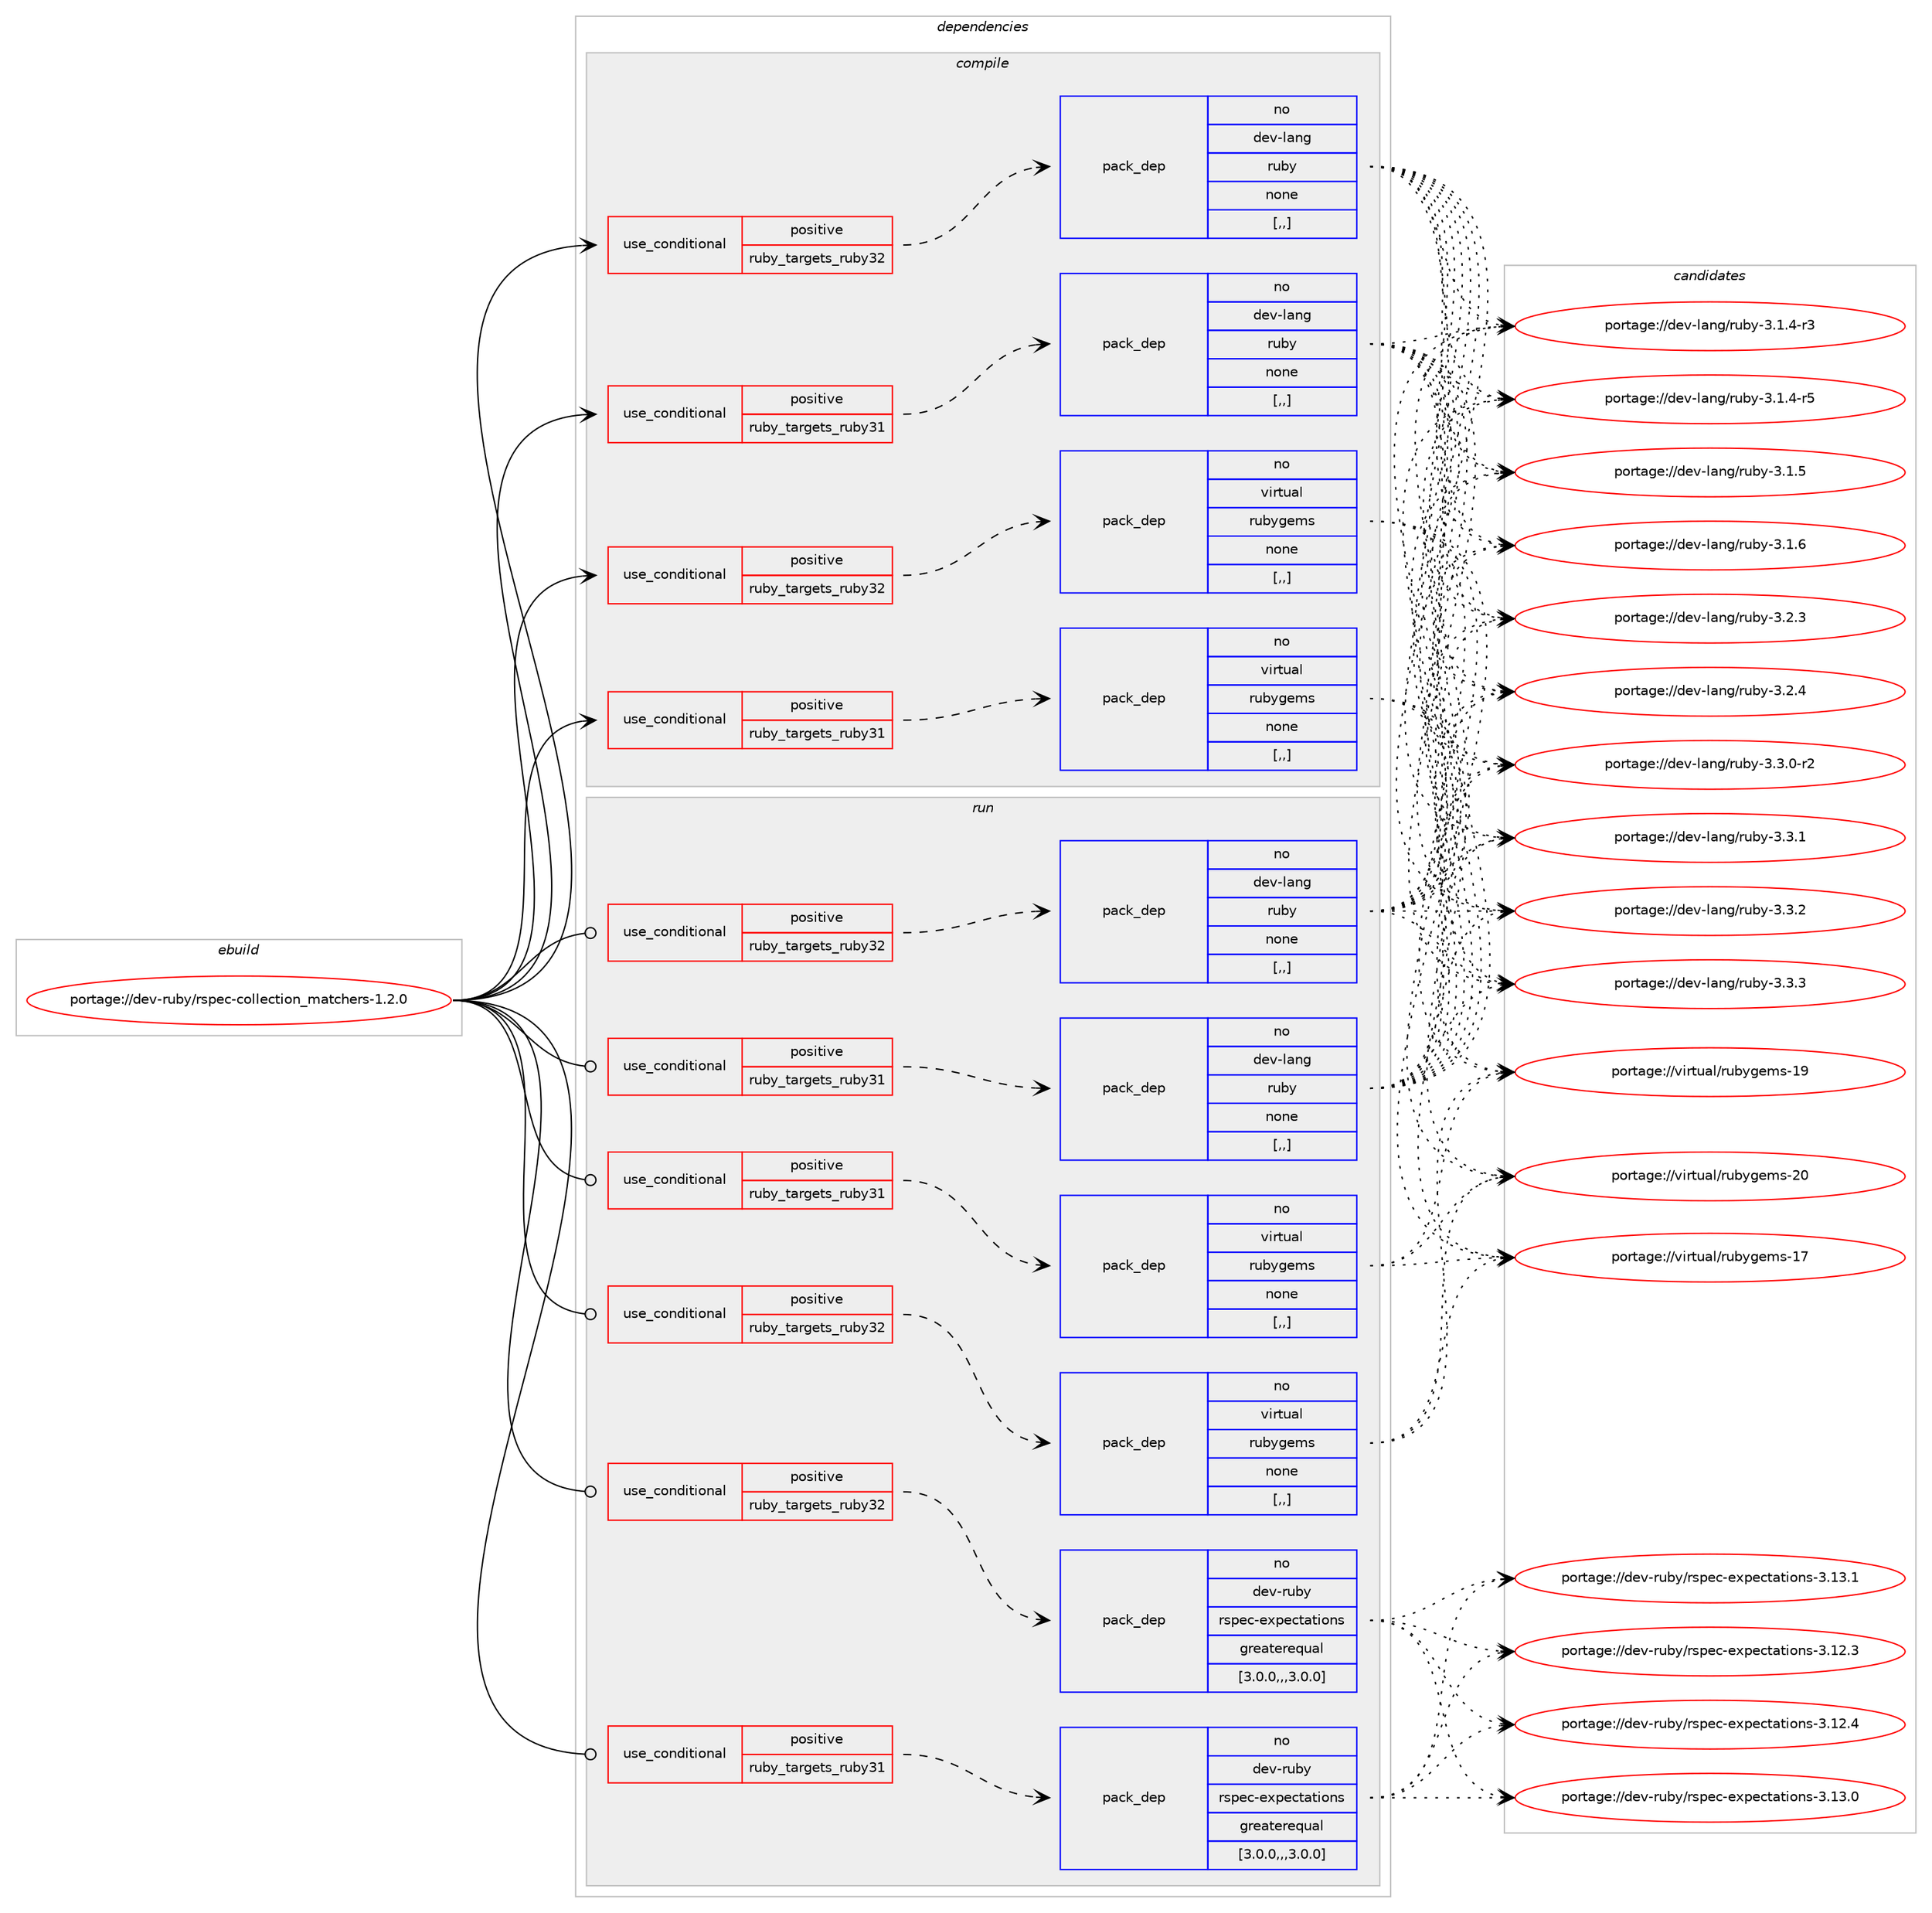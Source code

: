digraph prolog {

# *************
# Graph options
# *************

newrank=true;
concentrate=true;
compound=true;
graph [rankdir=LR,fontname=Helvetica,fontsize=10,ranksep=1.5];#, ranksep=2.5, nodesep=0.2];
edge  [arrowhead=vee];
node  [fontname=Helvetica,fontsize=10];

# **********
# The ebuild
# **********

subgraph cluster_leftcol {
color=gray;
rank=same;
label=<<i>ebuild</i>>;
id [label="portage://dev-ruby/rspec-collection_matchers-1.2.0", color=red, width=4, href="../dev-ruby/rspec-collection_matchers-1.2.0.svg"];
}

# ****************
# The dependencies
# ****************

subgraph cluster_midcol {
color=gray;
label=<<i>dependencies</i>>;
subgraph cluster_compile {
fillcolor="#eeeeee";
style=filled;
label=<<i>compile</i>>;
subgraph cond53468 {
dependency195185 [label=<<TABLE BORDER="0" CELLBORDER="1" CELLSPACING="0" CELLPADDING="4"><TR><TD ROWSPAN="3" CELLPADDING="10">use_conditional</TD></TR><TR><TD>positive</TD></TR><TR><TD>ruby_targets_ruby31</TD></TR></TABLE>>, shape=none, color=red];
subgraph pack140387 {
dependency195186 [label=<<TABLE BORDER="0" CELLBORDER="1" CELLSPACING="0" CELLPADDING="4" WIDTH="220"><TR><TD ROWSPAN="6" CELLPADDING="30">pack_dep</TD></TR><TR><TD WIDTH="110">no</TD></TR><TR><TD>dev-lang</TD></TR><TR><TD>ruby</TD></TR><TR><TD>none</TD></TR><TR><TD>[,,]</TD></TR></TABLE>>, shape=none, color=blue];
}
dependency195185:e -> dependency195186:w [weight=20,style="dashed",arrowhead="vee"];
}
id:e -> dependency195185:w [weight=20,style="solid",arrowhead="vee"];
subgraph cond53469 {
dependency195187 [label=<<TABLE BORDER="0" CELLBORDER="1" CELLSPACING="0" CELLPADDING="4"><TR><TD ROWSPAN="3" CELLPADDING="10">use_conditional</TD></TR><TR><TD>positive</TD></TR><TR><TD>ruby_targets_ruby31</TD></TR></TABLE>>, shape=none, color=red];
subgraph pack140388 {
dependency195188 [label=<<TABLE BORDER="0" CELLBORDER="1" CELLSPACING="0" CELLPADDING="4" WIDTH="220"><TR><TD ROWSPAN="6" CELLPADDING="30">pack_dep</TD></TR><TR><TD WIDTH="110">no</TD></TR><TR><TD>virtual</TD></TR><TR><TD>rubygems</TD></TR><TR><TD>none</TD></TR><TR><TD>[,,]</TD></TR></TABLE>>, shape=none, color=blue];
}
dependency195187:e -> dependency195188:w [weight=20,style="dashed",arrowhead="vee"];
}
id:e -> dependency195187:w [weight=20,style="solid",arrowhead="vee"];
subgraph cond53470 {
dependency195189 [label=<<TABLE BORDER="0" CELLBORDER="1" CELLSPACING="0" CELLPADDING="4"><TR><TD ROWSPAN="3" CELLPADDING="10">use_conditional</TD></TR><TR><TD>positive</TD></TR><TR><TD>ruby_targets_ruby32</TD></TR></TABLE>>, shape=none, color=red];
subgraph pack140389 {
dependency195190 [label=<<TABLE BORDER="0" CELLBORDER="1" CELLSPACING="0" CELLPADDING="4" WIDTH="220"><TR><TD ROWSPAN="6" CELLPADDING="30">pack_dep</TD></TR><TR><TD WIDTH="110">no</TD></TR><TR><TD>dev-lang</TD></TR><TR><TD>ruby</TD></TR><TR><TD>none</TD></TR><TR><TD>[,,]</TD></TR></TABLE>>, shape=none, color=blue];
}
dependency195189:e -> dependency195190:w [weight=20,style="dashed",arrowhead="vee"];
}
id:e -> dependency195189:w [weight=20,style="solid",arrowhead="vee"];
subgraph cond53471 {
dependency195191 [label=<<TABLE BORDER="0" CELLBORDER="1" CELLSPACING="0" CELLPADDING="4"><TR><TD ROWSPAN="3" CELLPADDING="10">use_conditional</TD></TR><TR><TD>positive</TD></TR><TR><TD>ruby_targets_ruby32</TD></TR></TABLE>>, shape=none, color=red];
subgraph pack140390 {
dependency195192 [label=<<TABLE BORDER="0" CELLBORDER="1" CELLSPACING="0" CELLPADDING="4" WIDTH="220"><TR><TD ROWSPAN="6" CELLPADDING="30">pack_dep</TD></TR><TR><TD WIDTH="110">no</TD></TR><TR><TD>virtual</TD></TR><TR><TD>rubygems</TD></TR><TR><TD>none</TD></TR><TR><TD>[,,]</TD></TR></TABLE>>, shape=none, color=blue];
}
dependency195191:e -> dependency195192:w [weight=20,style="dashed",arrowhead="vee"];
}
id:e -> dependency195191:w [weight=20,style="solid",arrowhead="vee"];
}
subgraph cluster_compileandrun {
fillcolor="#eeeeee";
style=filled;
label=<<i>compile and run</i>>;
}
subgraph cluster_run {
fillcolor="#eeeeee";
style=filled;
label=<<i>run</i>>;
subgraph cond53472 {
dependency195193 [label=<<TABLE BORDER="0" CELLBORDER="1" CELLSPACING="0" CELLPADDING="4"><TR><TD ROWSPAN="3" CELLPADDING="10">use_conditional</TD></TR><TR><TD>positive</TD></TR><TR><TD>ruby_targets_ruby31</TD></TR></TABLE>>, shape=none, color=red];
subgraph pack140391 {
dependency195194 [label=<<TABLE BORDER="0" CELLBORDER="1" CELLSPACING="0" CELLPADDING="4" WIDTH="220"><TR><TD ROWSPAN="6" CELLPADDING="30">pack_dep</TD></TR><TR><TD WIDTH="110">no</TD></TR><TR><TD>dev-lang</TD></TR><TR><TD>ruby</TD></TR><TR><TD>none</TD></TR><TR><TD>[,,]</TD></TR></TABLE>>, shape=none, color=blue];
}
dependency195193:e -> dependency195194:w [weight=20,style="dashed",arrowhead="vee"];
}
id:e -> dependency195193:w [weight=20,style="solid",arrowhead="odot"];
subgraph cond53473 {
dependency195195 [label=<<TABLE BORDER="0" CELLBORDER="1" CELLSPACING="0" CELLPADDING="4"><TR><TD ROWSPAN="3" CELLPADDING="10">use_conditional</TD></TR><TR><TD>positive</TD></TR><TR><TD>ruby_targets_ruby31</TD></TR></TABLE>>, shape=none, color=red];
subgraph pack140392 {
dependency195196 [label=<<TABLE BORDER="0" CELLBORDER="1" CELLSPACING="0" CELLPADDING="4" WIDTH="220"><TR><TD ROWSPAN="6" CELLPADDING="30">pack_dep</TD></TR><TR><TD WIDTH="110">no</TD></TR><TR><TD>dev-ruby</TD></TR><TR><TD>rspec-expectations</TD></TR><TR><TD>greaterequal</TD></TR><TR><TD>[3.0.0,,,3.0.0]</TD></TR></TABLE>>, shape=none, color=blue];
}
dependency195195:e -> dependency195196:w [weight=20,style="dashed",arrowhead="vee"];
}
id:e -> dependency195195:w [weight=20,style="solid",arrowhead="odot"];
subgraph cond53474 {
dependency195197 [label=<<TABLE BORDER="0" CELLBORDER="1" CELLSPACING="0" CELLPADDING="4"><TR><TD ROWSPAN="3" CELLPADDING="10">use_conditional</TD></TR><TR><TD>positive</TD></TR><TR><TD>ruby_targets_ruby31</TD></TR></TABLE>>, shape=none, color=red];
subgraph pack140393 {
dependency195198 [label=<<TABLE BORDER="0" CELLBORDER="1" CELLSPACING="0" CELLPADDING="4" WIDTH="220"><TR><TD ROWSPAN="6" CELLPADDING="30">pack_dep</TD></TR><TR><TD WIDTH="110">no</TD></TR><TR><TD>virtual</TD></TR><TR><TD>rubygems</TD></TR><TR><TD>none</TD></TR><TR><TD>[,,]</TD></TR></TABLE>>, shape=none, color=blue];
}
dependency195197:e -> dependency195198:w [weight=20,style="dashed",arrowhead="vee"];
}
id:e -> dependency195197:w [weight=20,style="solid",arrowhead="odot"];
subgraph cond53475 {
dependency195199 [label=<<TABLE BORDER="0" CELLBORDER="1" CELLSPACING="0" CELLPADDING="4"><TR><TD ROWSPAN="3" CELLPADDING="10">use_conditional</TD></TR><TR><TD>positive</TD></TR><TR><TD>ruby_targets_ruby32</TD></TR></TABLE>>, shape=none, color=red];
subgraph pack140394 {
dependency195200 [label=<<TABLE BORDER="0" CELLBORDER="1" CELLSPACING="0" CELLPADDING="4" WIDTH="220"><TR><TD ROWSPAN="6" CELLPADDING="30">pack_dep</TD></TR><TR><TD WIDTH="110">no</TD></TR><TR><TD>dev-lang</TD></TR><TR><TD>ruby</TD></TR><TR><TD>none</TD></TR><TR><TD>[,,]</TD></TR></TABLE>>, shape=none, color=blue];
}
dependency195199:e -> dependency195200:w [weight=20,style="dashed",arrowhead="vee"];
}
id:e -> dependency195199:w [weight=20,style="solid",arrowhead="odot"];
subgraph cond53476 {
dependency195201 [label=<<TABLE BORDER="0" CELLBORDER="1" CELLSPACING="0" CELLPADDING="4"><TR><TD ROWSPAN="3" CELLPADDING="10">use_conditional</TD></TR><TR><TD>positive</TD></TR><TR><TD>ruby_targets_ruby32</TD></TR></TABLE>>, shape=none, color=red];
subgraph pack140395 {
dependency195202 [label=<<TABLE BORDER="0" CELLBORDER="1" CELLSPACING="0" CELLPADDING="4" WIDTH="220"><TR><TD ROWSPAN="6" CELLPADDING="30">pack_dep</TD></TR><TR><TD WIDTH="110">no</TD></TR><TR><TD>dev-ruby</TD></TR><TR><TD>rspec-expectations</TD></TR><TR><TD>greaterequal</TD></TR><TR><TD>[3.0.0,,,3.0.0]</TD></TR></TABLE>>, shape=none, color=blue];
}
dependency195201:e -> dependency195202:w [weight=20,style="dashed",arrowhead="vee"];
}
id:e -> dependency195201:w [weight=20,style="solid",arrowhead="odot"];
subgraph cond53477 {
dependency195203 [label=<<TABLE BORDER="0" CELLBORDER="1" CELLSPACING="0" CELLPADDING="4"><TR><TD ROWSPAN="3" CELLPADDING="10">use_conditional</TD></TR><TR><TD>positive</TD></TR><TR><TD>ruby_targets_ruby32</TD></TR></TABLE>>, shape=none, color=red];
subgraph pack140396 {
dependency195204 [label=<<TABLE BORDER="0" CELLBORDER="1" CELLSPACING="0" CELLPADDING="4" WIDTH="220"><TR><TD ROWSPAN="6" CELLPADDING="30">pack_dep</TD></TR><TR><TD WIDTH="110">no</TD></TR><TR><TD>virtual</TD></TR><TR><TD>rubygems</TD></TR><TR><TD>none</TD></TR><TR><TD>[,,]</TD></TR></TABLE>>, shape=none, color=blue];
}
dependency195203:e -> dependency195204:w [weight=20,style="dashed",arrowhead="vee"];
}
id:e -> dependency195203:w [weight=20,style="solid",arrowhead="odot"];
}
}

# **************
# The candidates
# **************

subgraph cluster_choices {
rank=same;
color=gray;
label=<<i>candidates</i>>;

subgraph choice140387 {
color=black;
nodesep=1;
choice100101118451089711010347114117981214551464946524511451 [label="portage://dev-lang/ruby-3.1.4-r3", color=red, width=4,href="../dev-lang/ruby-3.1.4-r3.svg"];
choice100101118451089711010347114117981214551464946524511453 [label="portage://dev-lang/ruby-3.1.4-r5", color=red, width=4,href="../dev-lang/ruby-3.1.4-r5.svg"];
choice10010111845108971101034711411798121455146494653 [label="portage://dev-lang/ruby-3.1.5", color=red, width=4,href="../dev-lang/ruby-3.1.5.svg"];
choice10010111845108971101034711411798121455146494654 [label="portage://dev-lang/ruby-3.1.6", color=red, width=4,href="../dev-lang/ruby-3.1.6.svg"];
choice10010111845108971101034711411798121455146504651 [label="portage://dev-lang/ruby-3.2.3", color=red, width=4,href="../dev-lang/ruby-3.2.3.svg"];
choice10010111845108971101034711411798121455146504652 [label="portage://dev-lang/ruby-3.2.4", color=red, width=4,href="../dev-lang/ruby-3.2.4.svg"];
choice100101118451089711010347114117981214551465146484511450 [label="portage://dev-lang/ruby-3.3.0-r2", color=red, width=4,href="../dev-lang/ruby-3.3.0-r2.svg"];
choice10010111845108971101034711411798121455146514649 [label="portage://dev-lang/ruby-3.3.1", color=red, width=4,href="../dev-lang/ruby-3.3.1.svg"];
choice10010111845108971101034711411798121455146514650 [label="portage://dev-lang/ruby-3.3.2", color=red, width=4,href="../dev-lang/ruby-3.3.2.svg"];
choice10010111845108971101034711411798121455146514651 [label="portage://dev-lang/ruby-3.3.3", color=red, width=4,href="../dev-lang/ruby-3.3.3.svg"];
dependency195186:e -> choice100101118451089711010347114117981214551464946524511451:w [style=dotted,weight="100"];
dependency195186:e -> choice100101118451089711010347114117981214551464946524511453:w [style=dotted,weight="100"];
dependency195186:e -> choice10010111845108971101034711411798121455146494653:w [style=dotted,weight="100"];
dependency195186:e -> choice10010111845108971101034711411798121455146494654:w [style=dotted,weight="100"];
dependency195186:e -> choice10010111845108971101034711411798121455146504651:w [style=dotted,weight="100"];
dependency195186:e -> choice10010111845108971101034711411798121455146504652:w [style=dotted,weight="100"];
dependency195186:e -> choice100101118451089711010347114117981214551465146484511450:w [style=dotted,weight="100"];
dependency195186:e -> choice10010111845108971101034711411798121455146514649:w [style=dotted,weight="100"];
dependency195186:e -> choice10010111845108971101034711411798121455146514650:w [style=dotted,weight="100"];
dependency195186:e -> choice10010111845108971101034711411798121455146514651:w [style=dotted,weight="100"];
}
subgraph choice140388 {
color=black;
nodesep=1;
choice118105114116117971084711411798121103101109115454955 [label="portage://virtual/rubygems-17", color=red, width=4,href="../virtual/rubygems-17.svg"];
choice118105114116117971084711411798121103101109115454957 [label="portage://virtual/rubygems-19", color=red, width=4,href="../virtual/rubygems-19.svg"];
choice118105114116117971084711411798121103101109115455048 [label="portage://virtual/rubygems-20", color=red, width=4,href="../virtual/rubygems-20.svg"];
dependency195188:e -> choice118105114116117971084711411798121103101109115454955:w [style=dotted,weight="100"];
dependency195188:e -> choice118105114116117971084711411798121103101109115454957:w [style=dotted,weight="100"];
dependency195188:e -> choice118105114116117971084711411798121103101109115455048:w [style=dotted,weight="100"];
}
subgraph choice140389 {
color=black;
nodesep=1;
choice100101118451089711010347114117981214551464946524511451 [label="portage://dev-lang/ruby-3.1.4-r3", color=red, width=4,href="../dev-lang/ruby-3.1.4-r3.svg"];
choice100101118451089711010347114117981214551464946524511453 [label="portage://dev-lang/ruby-3.1.4-r5", color=red, width=4,href="../dev-lang/ruby-3.1.4-r5.svg"];
choice10010111845108971101034711411798121455146494653 [label="portage://dev-lang/ruby-3.1.5", color=red, width=4,href="../dev-lang/ruby-3.1.5.svg"];
choice10010111845108971101034711411798121455146494654 [label="portage://dev-lang/ruby-3.1.6", color=red, width=4,href="../dev-lang/ruby-3.1.6.svg"];
choice10010111845108971101034711411798121455146504651 [label="portage://dev-lang/ruby-3.2.3", color=red, width=4,href="../dev-lang/ruby-3.2.3.svg"];
choice10010111845108971101034711411798121455146504652 [label="portage://dev-lang/ruby-3.2.4", color=red, width=4,href="../dev-lang/ruby-3.2.4.svg"];
choice100101118451089711010347114117981214551465146484511450 [label="portage://dev-lang/ruby-3.3.0-r2", color=red, width=4,href="../dev-lang/ruby-3.3.0-r2.svg"];
choice10010111845108971101034711411798121455146514649 [label="portage://dev-lang/ruby-3.3.1", color=red, width=4,href="../dev-lang/ruby-3.3.1.svg"];
choice10010111845108971101034711411798121455146514650 [label="portage://dev-lang/ruby-3.3.2", color=red, width=4,href="../dev-lang/ruby-3.3.2.svg"];
choice10010111845108971101034711411798121455146514651 [label="portage://dev-lang/ruby-3.3.3", color=red, width=4,href="../dev-lang/ruby-3.3.3.svg"];
dependency195190:e -> choice100101118451089711010347114117981214551464946524511451:w [style=dotted,weight="100"];
dependency195190:e -> choice100101118451089711010347114117981214551464946524511453:w [style=dotted,weight="100"];
dependency195190:e -> choice10010111845108971101034711411798121455146494653:w [style=dotted,weight="100"];
dependency195190:e -> choice10010111845108971101034711411798121455146494654:w [style=dotted,weight="100"];
dependency195190:e -> choice10010111845108971101034711411798121455146504651:w [style=dotted,weight="100"];
dependency195190:e -> choice10010111845108971101034711411798121455146504652:w [style=dotted,weight="100"];
dependency195190:e -> choice100101118451089711010347114117981214551465146484511450:w [style=dotted,weight="100"];
dependency195190:e -> choice10010111845108971101034711411798121455146514649:w [style=dotted,weight="100"];
dependency195190:e -> choice10010111845108971101034711411798121455146514650:w [style=dotted,weight="100"];
dependency195190:e -> choice10010111845108971101034711411798121455146514651:w [style=dotted,weight="100"];
}
subgraph choice140390 {
color=black;
nodesep=1;
choice118105114116117971084711411798121103101109115454955 [label="portage://virtual/rubygems-17", color=red, width=4,href="../virtual/rubygems-17.svg"];
choice118105114116117971084711411798121103101109115454957 [label="portage://virtual/rubygems-19", color=red, width=4,href="../virtual/rubygems-19.svg"];
choice118105114116117971084711411798121103101109115455048 [label="portage://virtual/rubygems-20", color=red, width=4,href="../virtual/rubygems-20.svg"];
dependency195192:e -> choice118105114116117971084711411798121103101109115454955:w [style=dotted,weight="100"];
dependency195192:e -> choice118105114116117971084711411798121103101109115454957:w [style=dotted,weight="100"];
dependency195192:e -> choice118105114116117971084711411798121103101109115455048:w [style=dotted,weight="100"];
}
subgraph choice140391 {
color=black;
nodesep=1;
choice100101118451089711010347114117981214551464946524511451 [label="portage://dev-lang/ruby-3.1.4-r3", color=red, width=4,href="../dev-lang/ruby-3.1.4-r3.svg"];
choice100101118451089711010347114117981214551464946524511453 [label="portage://dev-lang/ruby-3.1.4-r5", color=red, width=4,href="../dev-lang/ruby-3.1.4-r5.svg"];
choice10010111845108971101034711411798121455146494653 [label="portage://dev-lang/ruby-3.1.5", color=red, width=4,href="../dev-lang/ruby-3.1.5.svg"];
choice10010111845108971101034711411798121455146494654 [label="portage://dev-lang/ruby-3.1.6", color=red, width=4,href="../dev-lang/ruby-3.1.6.svg"];
choice10010111845108971101034711411798121455146504651 [label="portage://dev-lang/ruby-3.2.3", color=red, width=4,href="../dev-lang/ruby-3.2.3.svg"];
choice10010111845108971101034711411798121455146504652 [label="portage://dev-lang/ruby-3.2.4", color=red, width=4,href="../dev-lang/ruby-3.2.4.svg"];
choice100101118451089711010347114117981214551465146484511450 [label="portage://dev-lang/ruby-3.3.0-r2", color=red, width=4,href="../dev-lang/ruby-3.3.0-r2.svg"];
choice10010111845108971101034711411798121455146514649 [label="portage://dev-lang/ruby-3.3.1", color=red, width=4,href="../dev-lang/ruby-3.3.1.svg"];
choice10010111845108971101034711411798121455146514650 [label="portage://dev-lang/ruby-3.3.2", color=red, width=4,href="../dev-lang/ruby-3.3.2.svg"];
choice10010111845108971101034711411798121455146514651 [label="portage://dev-lang/ruby-3.3.3", color=red, width=4,href="../dev-lang/ruby-3.3.3.svg"];
dependency195194:e -> choice100101118451089711010347114117981214551464946524511451:w [style=dotted,weight="100"];
dependency195194:e -> choice100101118451089711010347114117981214551464946524511453:w [style=dotted,weight="100"];
dependency195194:e -> choice10010111845108971101034711411798121455146494653:w [style=dotted,weight="100"];
dependency195194:e -> choice10010111845108971101034711411798121455146494654:w [style=dotted,weight="100"];
dependency195194:e -> choice10010111845108971101034711411798121455146504651:w [style=dotted,weight="100"];
dependency195194:e -> choice10010111845108971101034711411798121455146504652:w [style=dotted,weight="100"];
dependency195194:e -> choice100101118451089711010347114117981214551465146484511450:w [style=dotted,weight="100"];
dependency195194:e -> choice10010111845108971101034711411798121455146514649:w [style=dotted,weight="100"];
dependency195194:e -> choice10010111845108971101034711411798121455146514650:w [style=dotted,weight="100"];
dependency195194:e -> choice10010111845108971101034711411798121455146514651:w [style=dotted,weight="100"];
}
subgraph choice140392 {
color=black;
nodesep=1;
choice1001011184511411798121471141151121019945101120112101991169711610511111011545514649504651 [label="portage://dev-ruby/rspec-expectations-3.12.3", color=red, width=4,href="../dev-ruby/rspec-expectations-3.12.3.svg"];
choice1001011184511411798121471141151121019945101120112101991169711610511111011545514649504652 [label="portage://dev-ruby/rspec-expectations-3.12.4", color=red, width=4,href="../dev-ruby/rspec-expectations-3.12.4.svg"];
choice1001011184511411798121471141151121019945101120112101991169711610511111011545514649514648 [label="portage://dev-ruby/rspec-expectations-3.13.0", color=red, width=4,href="../dev-ruby/rspec-expectations-3.13.0.svg"];
choice1001011184511411798121471141151121019945101120112101991169711610511111011545514649514649 [label="portage://dev-ruby/rspec-expectations-3.13.1", color=red, width=4,href="../dev-ruby/rspec-expectations-3.13.1.svg"];
dependency195196:e -> choice1001011184511411798121471141151121019945101120112101991169711610511111011545514649504651:w [style=dotted,weight="100"];
dependency195196:e -> choice1001011184511411798121471141151121019945101120112101991169711610511111011545514649504652:w [style=dotted,weight="100"];
dependency195196:e -> choice1001011184511411798121471141151121019945101120112101991169711610511111011545514649514648:w [style=dotted,weight="100"];
dependency195196:e -> choice1001011184511411798121471141151121019945101120112101991169711610511111011545514649514649:w [style=dotted,weight="100"];
}
subgraph choice140393 {
color=black;
nodesep=1;
choice118105114116117971084711411798121103101109115454955 [label="portage://virtual/rubygems-17", color=red, width=4,href="../virtual/rubygems-17.svg"];
choice118105114116117971084711411798121103101109115454957 [label="portage://virtual/rubygems-19", color=red, width=4,href="../virtual/rubygems-19.svg"];
choice118105114116117971084711411798121103101109115455048 [label="portage://virtual/rubygems-20", color=red, width=4,href="../virtual/rubygems-20.svg"];
dependency195198:e -> choice118105114116117971084711411798121103101109115454955:w [style=dotted,weight="100"];
dependency195198:e -> choice118105114116117971084711411798121103101109115454957:w [style=dotted,weight="100"];
dependency195198:e -> choice118105114116117971084711411798121103101109115455048:w [style=dotted,weight="100"];
}
subgraph choice140394 {
color=black;
nodesep=1;
choice100101118451089711010347114117981214551464946524511451 [label="portage://dev-lang/ruby-3.1.4-r3", color=red, width=4,href="../dev-lang/ruby-3.1.4-r3.svg"];
choice100101118451089711010347114117981214551464946524511453 [label="portage://dev-lang/ruby-3.1.4-r5", color=red, width=4,href="../dev-lang/ruby-3.1.4-r5.svg"];
choice10010111845108971101034711411798121455146494653 [label="portage://dev-lang/ruby-3.1.5", color=red, width=4,href="../dev-lang/ruby-3.1.5.svg"];
choice10010111845108971101034711411798121455146494654 [label="portage://dev-lang/ruby-3.1.6", color=red, width=4,href="../dev-lang/ruby-3.1.6.svg"];
choice10010111845108971101034711411798121455146504651 [label="portage://dev-lang/ruby-3.2.3", color=red, width=4,href="../dev-lang/ruby-3.2.3.svg"];
choice10010111845108971101034711411798121455146504652 [label="portage://dev-lang/ruby-3.2.4", color=red, width=4,href="../dev-lang/ruby-3.2.4.svg"];
choice100101118451089711010347114117981214551465146484511450 [label="portage://dev-lang/ruby-3.3.0-r2", color=red, width=4,href="../dev-lang/ruby-3.3.0-r2.svg"];
choice10010111845108971101034711411798121455146514649 [label="portage://dev-lang/ruby-3.3.1", color=red, width=4,href="../dev-lang/ruby-3.3.1.svg"];
choice10010111845108971101034711411798121455146514650 [label="portage://dev-lang/ruby-3.3.2", color=red, width=4,href="../dev-lang/ruby-3.3.2.svg"];
choice10010111845108971101034711411798121455146514651 [label="portage://dev-lang/ruby-3.3.3", color=red, width=4,href="../dev-lang/ruby-3.3.3.svg"];
dependency195200:e -> choice100101118451089711010347114117981214551464946524511451:w [style=dotted,weight="100"];
dependency195200:e -> choice100101118451089711010347114117981214551464946524511453:w [style=dotted,weight="100"];
dependency195200:e -> choice10010111845108971101034711411798121455146494653:w [style=dotted,weight="100"];
dependency195200:e -> choice10010111845108971101034711411798121455146494654:w [style=dotted,weight="100"];
dependency195200:e -> choice10010111845108971101034711411798121455146504651:w [style=dotted,weight="100"];
dependency195200:e -> choice10010111845108971101034711411798121455146504652:w [style=dotted,weight="100"];
dependency195200:e -> choice100101118451089711010347114117981214551465146484511450:w [style=dotted,weight="100"];
dependency195200:e -> choice10010111845108971101034711411798121455146514649:w [style=dotted,weight="100"];
dependency195200:e -> choice10010111845108971101034711411798121455146514650:w [style=dotted,weight="100"];
dependency195200:e -> choice10010111845108971101034711411798121455146514651:w [style=dotted,weight="100"];
}
subgraph choice140395 {
color=black;
nodesep=1;
choice1001011184511411798121471141151121019945101120112101991169711610511111011545514649504651 [label="portage://dev-ruby/rspec-expectations-3.12.3", color=red, width=4,href="../dev-ruby/rspec-expectations-3.12.3.svg"];
choice1001011184511411798121471141151121019945101120112101991169711610511111011545514649504652 [label="portage://dev-ruby/rspec-expectations-3.12.4", color=red, width=4,href="../dev-ruby/rspec-expectations-3.12.4.svg"];
choice1001011184511411798121471141151121019945101120112101991169711610511111011545514649514648 [label="portage://dev-ruby/rspec-expectations-3.13.0", color=red, width=4,href="../dev-ruby/rspec-expectations-3.13.0.svg"];
choice1001011184511411798121471141151121019945101120112101991169711610511111011545514649514649 [label="portage://dev-ruby/rspec-expectations-3.13.1", color=red, width=4,href="../dev-ruby/rspec-expectations-3.13.1.svg"];
dependency195202:e -> choice1001011184511411798121471141151121019945101120112101991169711610511111011545514649504651:w [style=dotted,weight="100"];
dependency195202:e -> choice1001011184511411798121471141151121019945101120112101991169711610511111011545514649504652:w [style=dotted,weight="100"];
dependency195202:e -> choice1001011184511411798121471141151121019945101120112101991169711610511111011545514649514648:w [style=dotted,weight="100"];
dependency195202:e -> choice1001011184511411798121471141151121019945101120112101991169711610511111011545514649514649:w [style=dotted,weight="100"];
}
subgraph choice140396 {
color=black;
nodesep=1;
choice118105114116117971084711411798121103101109115454955 [label="portage://virtual/rubygems-17", color=red, width=4,href="../virtual/rubygems-17.svg"];
choice118105114116117971084711411798121103101109115454957 [label="portage://virtual/rubygems-19", color=red, width=4,href="../virtual/rubygems-19.svg"];
choice118105114116117971084711411798121103101109115455048 [label="portage://virtual/rubygems-20", color=red, width=4,href="../virtual/rubygems-20.svg"];
dependency195204:e -> choice118105114116117971084711411798121103101109115454955:w [style=dotted,weight="100"];
dependency195204:e -> choice118105114116117971084711411798121103101109115454957:w [style=dotted,weight="100"];
dependency195204:e -> choice118105114116117971084711411798121103101109115455048:w [style=dotted,weight="100"];
}
}

}
